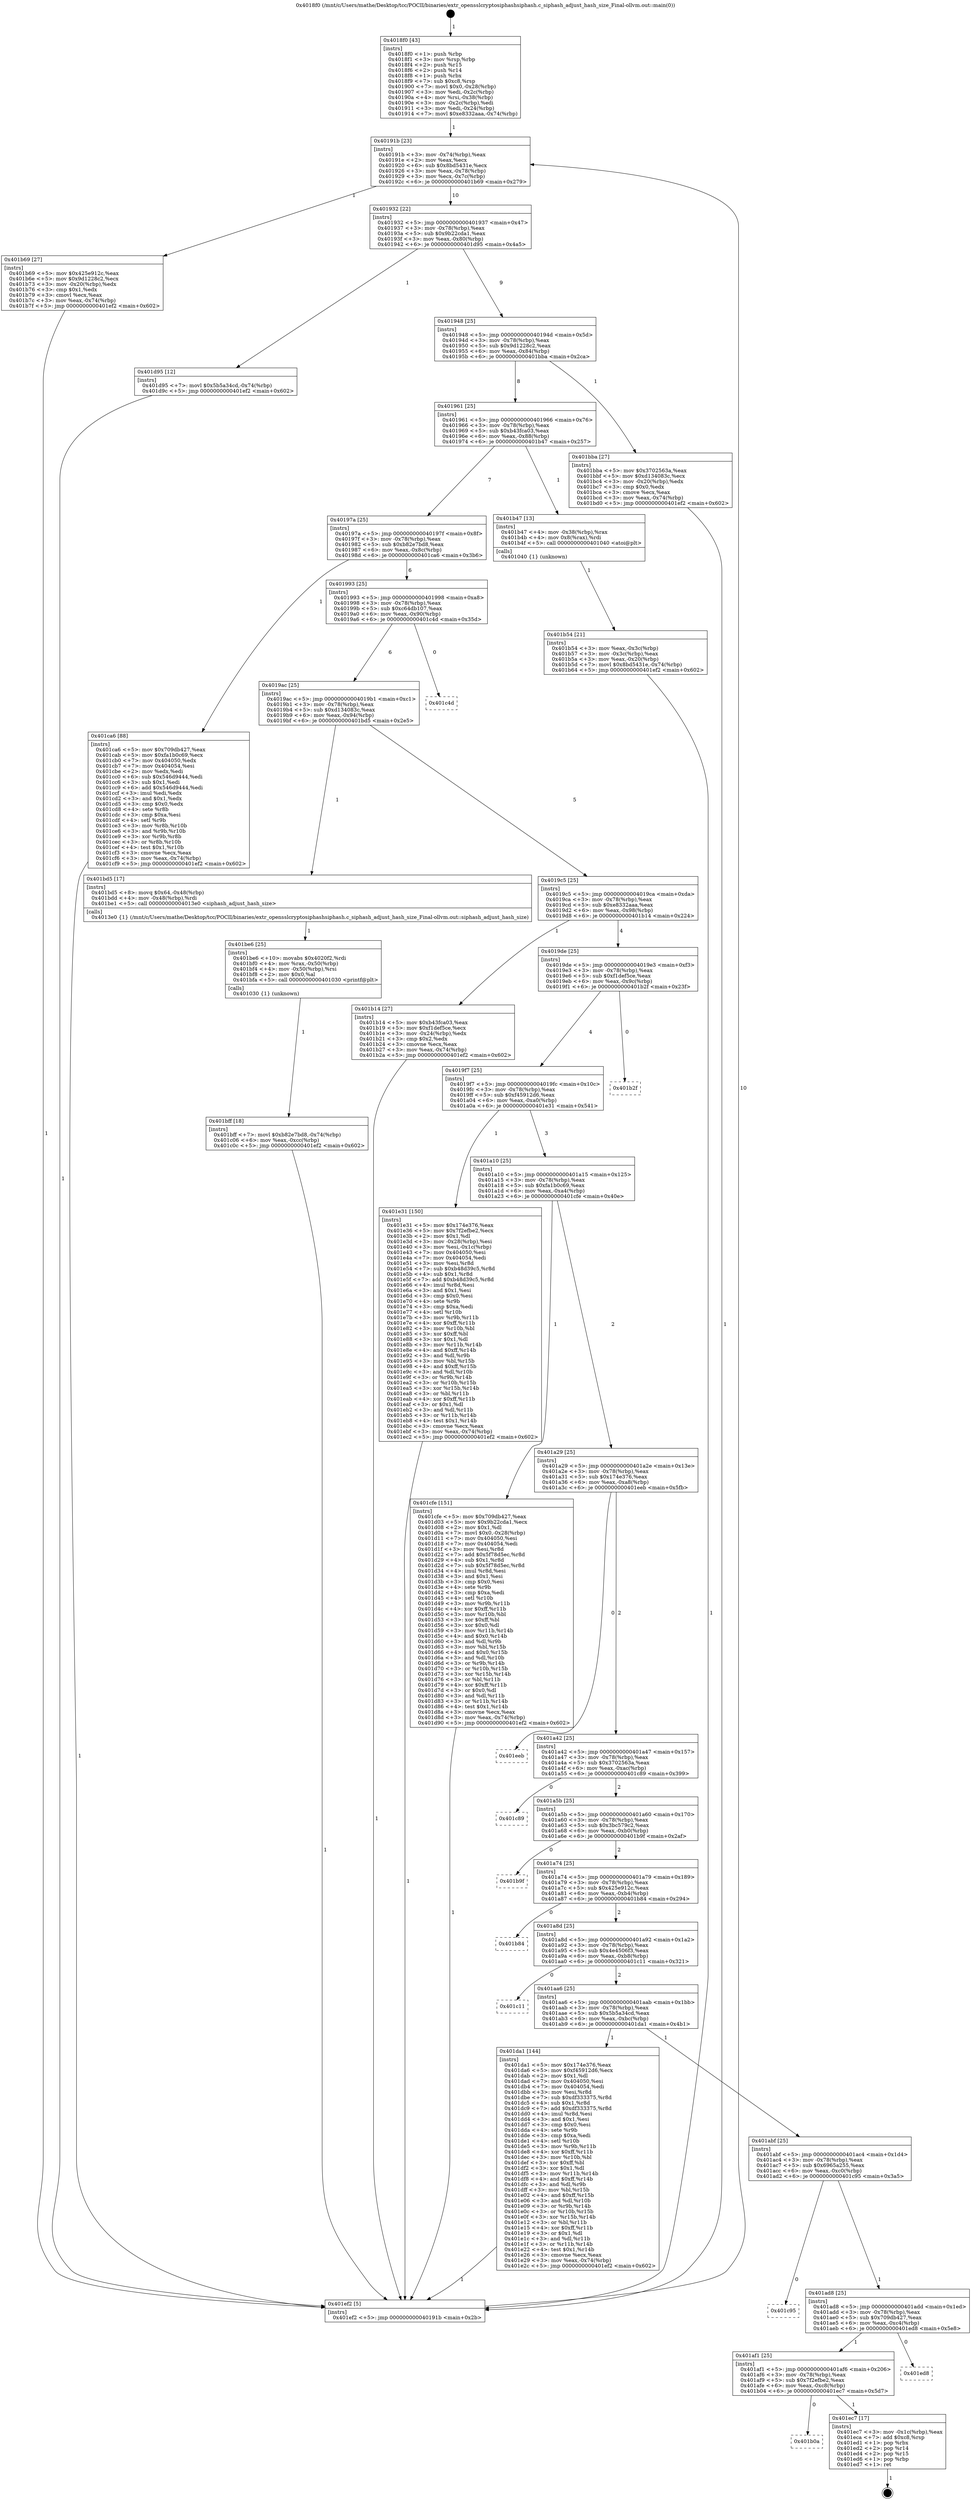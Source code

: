 digraph "0x4018f0" {
  label = "0x4018f0 (/mnt/c/Users/mathe/Desktop/tcc/POCII/binaries/extr_opensslcryptosiphashsiphash.c_siphash_adjust_hash_size_Final-ollvm.out::main(0))"
  labelloc = "t"
  node[shape=record]

  Entry [label="",width=0.3,height=0.3,shape=circle,fillcolor=black,style=filled]
  "0x40191b" [label="{
     0x40191b [23]\l
     | [instrs]\l
     &nbsp;&nbsp;0x40191b \<+3\>: mov -0x74(%rbp),%eax\l
     &nbsp;&nbsp;0x40191e \<+2\>: mov %eax,%ecx\l
     &nbsp;&nbsp;0x401920 \<+6\>: sub $0x8bd5431e,%ecx\l
     &nbsp;&nbsp;0x401926 \<+3\>: mov %eax,-0x78(%rbp)\l
     &nbsp;&nbsp;0x401929 \<+3\>: mov %ecx,-0x7c(%rbp)\l
     &nbsp;&nbsp;0x40192c \<+6\>: je 0000000000401b69 \<main+0x279\>\l
  }"]
  "0x401b69" [label="{
     0x401b69 [27]\l
     | [instrs]\l
     &nbsp;&nbsp;0x401b69 \<+5\>: mov $0x425e912c,%eax\l
     &nbsp;&nbsp;0x401b6e \<+5\>: mov $0x9d1228c2,%ecx\l
     &nbsp;&nbsp;0x401b73 \<+3\>: mov -0x20(%rbp),%edx\l
     &nbsp;&nbsp;0x401b76 \<+3\>: cmp $0x1,%edx\l
     &nbsp;&nbsp;0x401b79 \<+3\>: cmovl %ecx,%eax\l
     &nbsp;&nbsp;0x401b7c \<+3\>: mov %eax,-0x74(%rbp)\l
     &nbsp;&nbsp;0x401b7f \<+5\>: jmp 0000000000401ef2 \<main+0x602\>\l
  }"]
  "0x401932" [label="{
     0x401932 [22]\l
     | [instrs]\l
     &nbsp;&nbsp;0x401932 \<+5\>: jmp 0000000000401937 \<main+0x47\>\l
     &nbsp;&nbsp;0x401937 \<+3\>: mov -0x78(%rbp),%eax\l
     &nbsp;&nbsp;0x40193a \<+5\>: sub $0x9b22cda1,%eax\l
     &nbsp;&nbsp;0x40193f \<+3\>: mov %eax,-0x80(%rbp)\l
     &nbsp;&nbsp;0x401942 \<+6\>: je 0000000000401d95 \<main+0x4a5\>\l
  }"]
  Exit [label="",width=0.3,height=0.3,shape=circle,fillcolor=black,style=filled,peripheries=2]
  "0x401d95" [label="{
     0x401d95 [12]\l
     | [instrs]\l
     &nbsp;&nbsp;0x401d95 \<+7\>: movl $0x5b5a34cd,-0x74(%rbp)\l
     &nbsp;&nbsp;0x401d9c \<+5\>: jmp 0000000000401ef2 \<main+0x602\>\l
  }"]
  "0x401948" [label="{
     0x401948 [25]\l
     | [instrs]\l
     &nbsp;&nbsp;0x401948 \<+5\>: jmp 000000000040194d \<main+0x5d\>\l
     &nbsp;&nbsp;0x40194d \<+3\>: mov -0x78(%rbp),%eax\l
     &nbsp;&nbsp;0x401950 \<+5\>: sub $0x9d1228c2,%eax\l
     &nbsp;&nbsp;0x401955 \<+6\>: mov %eax,-0x84(%rbp)\l
     &nbsp;&nbsp;0x40195b \<+6\>: je 0000000000401bba \<main+0x2ca\>\l
  }"]
  "0x401b0a" [label="{
     0x401b0a\l
  }", style=dashed]
  "0x401bba" [label="{
     0x401bba [27]\l
     | [instrs]\l
     &nbsp;&nbsp;0x401bba \<+5\>: mov $0x3702563a,%eax\l
     &nbsp;&nbsp;0x401bbf \<+5\>: mov $0xd134083c,%ecx\l
     &nbsp;&nbsp;0x401bc4 \<+3\>: mov -0x20(%rbp),%edx\l
     &nbsp;&nbsp;0x401bc7 \<+3\>: cmp $0x0,%edx\l
     &nbsp;&nbsp;0x401bca \<+3\>: cmove %ecx,%eax\l
     &nbsp;&nbsp;0x401bcd \<+3\>: mov %eax,-0x74(%rbp)\l
     &nbsp;&nbsp;0x401bd0 \<+5\>: jmp 0000000000401ef2 \<main+0x602\>\l
  }"]
  "0x401961" [label="{
     0x401961 [25]\l
     | [instrs]\l
     &nbsp;&nbsp;0x401961 \<+5\>: jmp 0000000000401966 \<main+0x76\>\l
     &nbsp;&nbsp;0x401966 \<+3\>: mov -0x78(%rbp),%eax\l
     &nbsp;&nbsp;0x401969 \<+5\>: sub $0xb43fca03,%eax\l
     &nbsp;&nbsp;0x40196e \<+6\>: mov %eax,-0x88(%rbp)\l
     &nbsp;&nbsp;0x401974 \<+6\>: je 0000000000401b47 \<main+0x257\>\l
  }"]
  "0x401ec7" [label="{
     0x401ec7 [17]\l
     | [instrs]\l
     &nbsp;&nbsp;0x401ec7 \<+3\>: mov -0x1c(%rbp),%eax\l
     &nbsp;&nbsp;0x401eca \<+7\>: add $0xc8,%rsp\l
     &nbsp;&nbsp;0x401ed1 \<+1\>: pop %rbx\l
     &nbsp;&nbsp;0x401ed2 \<+2\>: pop %r14\l
     &nbsp;&nbsp;0x401ed4 \<+2\>: pop %r15\l
     &nbsp;&nbsp;0x401ed6 \<+1\>: pop %rbp\l
     &nbsp;&nbsp;0x401ed7 \<+1\>: ret\l
  }"]
  "0x401b47" [label="{
     0x401b47 [13]\l
     | [instrs]\l
     &nbsp;&nbsp;0x401b47 \<+4\>: mov -0x38(%rbp),%rax\l
     &nbsp;&nbsp;0x401b4b \<+4\>: mov 0x8(%rax),%rdi\l
     &nbsp;&nbsp;0x401b4f \<+5\>: call 0000000000401040 \<atoi@plt\>\l
     | [calls]\l
     &nbsp;&nbsp;0x401040 \{1\} (unknown)\l
  }"]
  "0x40197a" [label="{
     0x40197a [25]\l
     | [instrs]\l
     &nbsp;&nbsp;0x40197a \<+5\>: jmp 000000000040197f \<main+0x8f\>\l
     &nbsp;&nbsp;0x40197f \<+3\>: mov -0x78(%rbp),%eax\l
     &nbsp;&nbsp;0x401982 \<+5\>: sub $0xb82e7bd8,%eax\l
     &nbsp;&nbsp;0x401987 \<+6\>: mov %eax,-0x8c(%rbp)\l
     &nbsp;&nbsp;0x40198d \<+6\>: je 0000000000401ca6 \<main+0x3b6\>\l
  }"]
  "0x401af1" [label="{
     0x401af1 [25]\l
     | [instrs]\l
     &nbsp;&nbsp;0x401af1 \<+5\>: jmp 0000000000401af6 \<main+0x206\>\l
     &nbsp;&nbsp;0x401af6 \<+3\>: mov -0x78(%rbp),%eax\l
     &nbsp;&nbsp;0x401af9 \<+5\>: sub $0x7f2efbe2,%eax\l
     &nbsp;&nbsp;0x401afe \<+6\>: mov %eax,-0xc8(%rbp)\l
     &nbsp;&nbsp;0x401b04 \<+6\>: je 0000000000401ec7 \<main+0x5d7\>\l
  }"]
  "0x401ca6" [label="{
     0x401ca6 [88]\l
     | [instrs]\l
     &nbsp;&nbsp;0x401ca6 \<+5\>: mov $0x709db427,%eax\l
     &nbsp;&nbsp;0x401cab \<+5\>: mov $0xfa1b0c69,%ecx\l
     &nbsp;&nbsp;0x401cb0 \<+7\>: mov 0x404050,%edx\l
     &nbsp;&nbsp;0x401cb7 \<+7\>: mov 0x404054,%esi\l
     &nbsp;&nbsp;0x401cbe \<+2\>: mov %edx,%edi\l
     &nbsp;&nbsp;0x401cc0 \<+6\>: sub $0x546d9444,%edi\l
     &nbsp;&nbsp;0x401cc6 \<+3\>: sub $0x1,%edi\l
     &nbsp;&nbsp;0x401cc9 \<+6\>: add $0x546d9444,%edi\l
     &nbsp;&nbsp;0x401ccf \<+3\>: imul %edi,%edx\l
     &nbsp;&nbsp;0x401cd2 \<+3\>: and $0x1,%edx\l
     &nbsp;&nbsp;0x401cd5 \<+3\>: cmp $0x0,%edx\l
     &nbsp;&nbsp;0x401cd8 \<+4\>: sete %r8b\l
     &nbsp;&nbsp;0x401cdc \<+3\>: cmp $0xa,%esi\l
     &nbsp;&nbsp;0x401cdf \<+4\>: setl %r9b\l
     &nbsp;&nbsp;0x401ce3 \<+3\>: mov %r8b,%r10b\l
     &nbsp;&nbsp;0x401ce6 \<+3\>: and %r9b,%r10b\l
     &nbsp;&nbsp;0x401ce9 \<+3\>: xor %r9b,%r8b\l
     &nbsp;&nbsp;0x401cec \<+3\>: or %r8b,%r10b\l
     &nbsp;&nbsp;0x401cef \<+4\>: test $0x1,%r10b\l
     &nbsp;&nbsp;0x401cf3 \<+3\>: cmovne %ecx,%eax\l
     &nbsp;&nbsp;0x401cf6 \<+3\>: mov %eax,-0x74(%rbp)\l
     &nbsp;&nbsp;0x401cf9 \<+5\>: jmp 0000000000401ef2 \<main+0x602\>\l
  }"]
  "0x401993" [label="{
     0x401993 [25]\l
     | [instrs]\l
     &nbsp;&nbsp;0x401993 \<+5\>: jmp 0000000000401998 \<main+0xa8\>\l
     &nbsp;&nbsp;0x401998 \<+3\>: mov -0x78(%rbp),%eax\l
     &nbsp;&nbsp;0x40199b \<+5\>: sub $0xc64db107,%eax\l
     &nbsp;&nbsp;0x4019a0 \<+6\>: mov %eax,-0x90(%rbp)\l
     &nbsp;&nbsp;0x4019a6 \<+6\>: je 0000000000401c4d \<main+0x35d\>\l
  }"]
  "0x401ed8" [label="{
     0x401ed8\l
  }", style=dashed]
  "0x401c4d" [label="{
     0x401c4d\l
  }", style=dashed]
  "0x4019ac" [label="{
     0x4019ac [25]\l
     | [instrs]\l
     &nbsp;&nbsp;0x4019ac \<+5\>: jmp 00000000004019b1 \<main+0xc1\>\l
     &nbsp;&nbsp;0x4019b1 \<+3\>: mov -0x78(%rbp),%eax\l
     &nbsp;&nbsp;0x4019b4 \<+5\>: sub $0xd134083c,%eax\l
     &nbsp;&nbsp;0x4019b9 \<+6\>: mov %eax,-0x94(%rbp)\l
     &nbsp;&nbsp;0x4019bf \<+6\>: je 0000000000401bd5 \<main+0x2e5\>\l
  }"]
  "0x401ad8" [label="{
     0x401ad8 [25]\l
     | [instrs]\l
     &nbsp;&nbsp;0x401ad8 \<+5\>: jmp 0000000000401add \<main+0x1ed\>\l
     &nbsp;&nbsp;0x401add \<+3\>: mov -0x78(%rbp),%eax\l
     &nbsp;&nbsp;0x401ae0 \<+5\>: sub $0x709db427,%eax\l
     &nbsp;&nbsp;0x401ae5 \<+6\>: mov %eax,-0xc4(%rbp)\l
     &nbsp;&nbsp;0x401aeb \<+6\>: je 0000000000401ed8 \<main+0x5e8\>\l
  }"]
  "0x401bd5" [label="{
     0x401bd5 [17]\l
     | [instrs]\l
     &nbsp;&nbsp;0x401bd5 \<+8\>: movq $0x64,-0x48(%rbp)\l
     &nbsp;&nbsp;0x401bdd \<+4\>: mov -0x48(%rbp),%rdi\l
     &nbsp;&nbsp;0x401be1 \<+5\>: call 00000000004013e0 \<siphash_adjust_hash_size\>\l
     | [calls]\l
     &nbsp;&nbsp;0x4013e0 \{1\} (/mnt/c/Users/mathe/Desktop/tcc/POCII/binaries/extr_opensslcryptosiphashsiphash.c_siphash_adjust_hash_size_Final-ollvm.out::siphash_adjust_hash_size)\l
  }"]
  "0x4019c5" [label="{
     0x4019c5 [25]\l
     | [instrs]\l
     &nbsp;&nbsp;0x4019c5 \<+5\>: jmp 00000000004019ca \<main+0xda\>\l
     &nbsp;&nbsp;0x4019ca \<+3\>: mov -0x78(%rbp),%eax\l
     &nbsp;&nbsp;0x4019cd \<+5\>: sub $0xe8332aaa,%eax\l
     &nbsp;&nbsp;0x4019d2 \<+6\>: mov %eax,-0x98(%rbp)\l
     &nbsp;&nbsp;0x4019d8 \<+6\>: je 0000000000401b14 \<main+0x224\>\l
  }"]
  "0x401c95" [label="{
     0x401c95\l
  }", style=dashed]
  "0x401b14" [label="{
     0x401b14 [27]\l
     | [instrs]\l
     &nbsp;&nbsp;0x401b14 \<+5\>: mov $0xb43fca03,%eax\l
     &nbsp;&nbsp;0x401b19 \<+5\>: mov $0xf1def5ce,%ecx\l
     &nbsp;&nbsp;0x401b1e \<+3\>: mov -0x24(%rbp),%edx\l
     &nbsp;&nbsp;0x401b21 \<+3\>: cmp $0x2,%edx\l
     &nbsp;&nbsp;0x401b24 \<+3\>: cmovne %ecx,%eax\l
     &nbsp;&nbsp;0x401b27 \<+3\>: mov %eax,-0x74(%rbp)\l
     &nbsp;&nbsp;0x401b2a \<+5\>: jmp 0000000000401ef2 \<main+0x602\>\l
  }"]
  "0x4019de" [label="{
     0x4019de [25]\l
     | [instrs]\l
     &nbsp;&nbsp;0x4019de \<+5\>: jmp 00000000004019e3 \<main+0xf3\>\l
     &nbsp;&nbsp;0x4019e3 \<+3\>: mov -0x78(%rbp),%eax\l
     &nbsp;&nbsp;0x4019e6 \<+5\>: sub $0xf1def5ce,%eax\l
     &nbsp;&nbsp;0x4019eb \<+6\>: mov %eax,-0x9c(%rbp)\l
     &nbsp;&nbsp;0x4019f1 \<+6\>: je 0000000000401b2f \<main+0x23f\>\l
  }"]
  "0x401ef2" [label="{
     0x401ef2 [5]\l
     | [instrs]\l
     &nbsp;&nbsp;0x401ef2 \<+5\>: jmp 000000000040191b \<main+0x2b\>\l
  }"]
  "0x4018f0" [label="{
     0x4018f0 [43]\l
     | [instrs]\l
     &nbsp;&nbsp;0x4018f0 \<+1\>: push %rbp\l
     &nbsp;&nbsp;0x4018f1 \<+3\>: mov %rsp,%rbp\l
     &nbsp;&nbsp;0x4018f4 \<+2\>: push %r15\l
     &nbsp;&nbsp;0x4018f6 \<+2\>: push %r14\l
     &nbsp;&nbsp;0x4018f8 \<+1\>: push %rbx\l
     &nbsp;&nbsp;0x4018f9 \<+7\>: sub $0xc8,%rsp\l
     &nbsp;&nbsp;0x401900 \<+7\>: movl $0x0,-0x28(%rbp)\l
     &nbsp;&nbsp;0x401907 \<+3\>: mov %edi,-0x2c(%rbp)\l
     &nbsp;&nbsp;0x40190a \<+4\>: mov %rsi,-0x38(%rbp)\l
     &nbsp;&nbsp;0x40190e \<+3\>: mov -0x2c(%rbp),%edi\l
     &nbsp;&nbsp;0x401911 \<+3\>: mov %edi,-0x24(%rbp)\l
     &nbsp;&nbsp;0x401914 \<+7\>: movl $0xe8332aaa,-0x74(%rbp)\l
  }"]
  "0x401b54" [label="{
     0x401b54 [21]\l
     | [instrs]\l
     &nbsp;&nbsp;0x401b54 \<+3\>: mov %eax,-0x3c(%rbp)\l
     &nbsp;&nbsp;0x401b57 \<+3\>: mov -0x3c(%rbp),%eax\l
     &nbsp;&nbsp;0x401b5a \<+3\>: mov %eax,-0x20(%rbp)\l
     &nbsp;&nbsp;0x401b5d \<+7\>: movl $0x8bd5431e,-0x74(%rbp)\l
     &nbsp;&nbsp;0x401b64 \<+5\>: jmp 0000000000401ef2 \<main+0x602\>\l
  }"]
  "0x401be6" [label="{
     0x401be6 [25]\l
     | [instrs]\l
     &nbsp;&nbsp;0x401be6 \<+10\>: movabs $0x4020f2,%rdi\l
     &nbsp;&nbsp;0x401bf0 \<+4\>: mov %rax,-0x50(%rbp)\l
     &nbsp;&nbsp;0x401bf4 \<+4\>: mov -0x50(%rbp),%rsi\l
     &nbsp;&nbsp;0x401bf8 \<+2\>: mov $0x0,%al\l
     &nbsp;&nbsp;0x401bfa \<+5\>: call 0000000000401030 \<printf@plt\>\l
     | [calls]\l
     &nbsp;&nbsp;0x401030 \{1\} (unknown)\l
  }"]
  "0x401bff" [label="{
     0x401bff [18]\l
     | [instrs]\l
     &nbsp;&nbsp;0x401bff \<+7\>: movl $0xb82e7bd8,-0x74(%rbp)\l
     &nbsp;&nbsp;0x401c06 \<+6\>: mov %eax,-0xcc(%rbp)\l
     &nbsp;&nbsp;0x401c0c \<+5\>: jmp 0000000000401ef2 \<main+0x602\>\l
  }"]
  "0x401abf" [label="{
     0x401abf [25]\l
     | [instrs]\l
     &nbsp;&nbsp;0x401abf \<+5\>: jmp 0000000000401ac4 \<main+0x1d4\>\l
     &nbsp;&nbsp;0x401ac4 \<+3\>: mov -0x78(%rbp),%eax\l
     &nbsp;&nbsp;0x401ac7 \<+5\>: sub $0x6965a255,%eax\l
     &nbsp;&nbsp;0x401acc \<+6\>: mov %eax,-0xc0(%rbp)\l
     &nbsp;&nbsp;0x401ad2 \<+6\>: je 0000000000401c95 \<main+0x3a5\>\l
  }"]
  "0x401b2f" [label="{
     0x401b2f\l
  }", style=dashed]
  "0x4019f7" [label="{
     0x4019f7 [25]\l
     | [instrs]\l
     &nbsp;&nbsp;0x4019f7 \<+5\>: jmp 00000000004019fc \<main+0x10c\>\l
     &nbsp;&nbsp;0x4019fc \<+3\>: mov -0x78(%rbp),%eax\l
     &nbsp;&nbsp;0x4019ff \<+5\>: sub $0xf45912d6,%eax\l
     &nbsp;&nbsp;0x401a04 \<+6\>: mov %eax,-0xa0(%rbp)\l
     &nbsp;&nbsp;0x401a0a \<+6\>: je 0000000000401e31 \<main+0x541\>\l
  }"]
  "0x401da1" [label="{
     0x401da1 [144]\l
     | [instrs]\l
     &nbsp;&nbsp;0x401da1 \<+5\>: mov $0x174e376,%eax\l
     &nbsp;&nbsp;0x401da6 \<+5\>: mov $0xf45912d6,%ecx\l
     &nbsp;&nbsp;0x401dab \<+2\>: mov $0x1,%dl\l
     &nbsp;&nbsp;0x401dad \<+7\>: mov 0x404050,%esi\l
     &nbsp;&nbsp;0x401db4 \<+7\>: mov 0x404054,%edi\l
     &nbsp;&nbsp;0x401dbb \<+3\>: mov %esi,%r8d\l
     &nbsp;&nbsp;0x401dbe \<+7\>: sub $0xdf333375,%r8d\l
     &nbsp;&nbsp;0x401dc5 \<+4\>: sub $0x1,%r8d\l
     &nbsp;&nbsp;0x401dc9 \<+7\>: add $0xdf333375,%r8d\l
     &nbsp;&nbsp;0x401dd0 \<+4\>: imul %r8d,%esi\l
     &nbsp;&nbsp;0x401dd4 \<+3\>: and $0x1,%esi\l
     &nbsp;&nbsp;0x401dd7 \<+3\>: cmp $0x0,%esi\l
     &nbsp;&nbsp;0x401dda \<+4\>: sete %r9b\l
     &nbsp;&nbsp;0x401dde \<+3\>: cmp $0xa,%edi\l
     &nbsp;&nbsp;0x401de1 \<+4\>: setl %r10b\l
     &nbsp;&nbsp;0x401de5 \<+3\>: mov %r9b,%r11b\l
     &nbsp;&nbsp;0x401de8 \<+4\>: xor $0xff,%r11b\l
     &nbsp;&nbsp;0x401dec \<+3\>: mov %r10b,%bl\l
     &nbsp;&nbsp;0x401def \<+3\>: xor $0xff,%bl\l
     &nbsp;&nbsp;0x401df2 \<+3\>: xor $0x1,%dl\l
     &nbsp;&nbsp;0x401df5 \<+3\>: mov %r11b,%r14b\l
     &nbsp;&nbsp;0x401df8 \<+4\>: and $0xff,%r14b\l
     &nbsp;&nbsp;0x401dfc \<+3\>: and %dl,%r9b\l
     &nbsp;&nbsp;0x401dff \<+3\>: mov %bl,%r15b\l
     &nbsp;&nbsp;0x401e02 \<+4\>: and $0xff,%r15b\l
     &nbsp;&nbsp;0x401e06 \<+3\>: and %dl,%r10b\l
     &nbsp;&nbsp;0x401e09 \<+3\>: or %r9b,%r14b\l
     &nbsp;&nbsp;0x401e0c \<+3\>: or %r10b,%r15b\l
     &nbsp;&nbsp;0x401e0f \<+3\>: xor %r15b,%r14b\l
     &nbsp;&nbsp;0x401e12 \<+3\>: or %bl,%r11b\l
     &nbsp;&nbsp;0x401e15 \<+4\>: xor $0xff,%r11b\l
     &nbsp;&nbsp;0x401e19 \<+3\>: or $0x1,%dl\l
     &nbsp;&nbsp;0x401e1c \<+3\>: and %dl,%r11b\l
     &nbsp;&nbsp;0x401e1f \<+3\>: or %r11b,%r14b\l
     &nbsp;&nbsp;0x401e22 \<+4\>: test $0x1,%r14b\l
     &nbsp;&nbsp;0x401e26 \<+3\>: cmovne %ecx,%eax\l
     &nbsp;&nbsp;0x401e29 \<+3\>: mov %eax,-0x74(%rbp)\l
     &nbsp;&nbsp;0x401e2c \<+5\>: jmp 0000000000401ef2 \<main+0x602\>\l
  }"]
  "0x401e31" [label="{
     0x401e31 [150]\l
     | [instrs]\l
     &nbsp;&nbsp;0x401e31 \<+5\>: mov $0x174e376,%eax\l
     &nbsp;&nbsp;0x401e36 \<+5\>: mov $0x7f2efbe2,%ecx\l
     &nbsp;&nbsp;0x401e3b \<+2\>: mov $0x1,%dl\l
     &nbsp;&nbsp;0x401e3d \<+3\>: mov -0x28(%rbp),%esi\l
     &nbsp;&nbsp;0x401e40 \<+3\>: mov %esi,-0x1c(%rbp)\l
     &nbsp;&nbsp;0x401e43 \<+7\>: mov 0x404050,%esi\l
     &nbsp;&nbsp;0x401e4a \<+7\>: mov 0x404054,%edi\l
     &nbsp;&nbsp;0x401e51 \<+3\>: mov %esi,%r8d\l
     &nbsp;&nbsp;0x401e54 \<+7\>: sub $0xb48d39c5,%r8d\l
     &nbsp;&nbsp;0x401e5b \<+4\>: sub $0x1,%r8d\l
     &nbsp;&nbsp;0x401e5f \<+7\>: add $0xb48d39c5,%r8d\l
     &nbsp;&nbsp;0x401e66 \<+4\>: imul %r8d,%esi\l
     &nbsp;&nbsp;0x401e6a \<+3\>: and $0x1,%esi\l
     &nbsp;&nbsp;0x401e6d \<+3\>: cmp $0x0,%esi\l
     &nbsp;&nbsp;0x401e70 \<+4\>: sete %r9b\l
     &nbsp;&nbsp;0x401e74 \<+3\>: cmp $0xa,%edi\l
     &nbsp;&nbsp;0x401e77 \<+4\>: setl %r10b\l
     &nbsp;&nbsp;0x401e7b \<+3\>: mov %r9b,%r11b\l
     &nbsp;&nbsp;0x401e7e \<+4\>: xor $0xff,%r11b\l
     &nbsp;&nbsp;0x401e82 \<+3\>: mov %r10b,%bl\l
     &nbsp;&nbsp;0x401e85 \<+3\>: xor $0xff,%bl\l
     &nbsp;&nbsp;0x401e88 \<+3\>: xor $0x1,%dl\l
     &nbsp;&nbsp;0x401e8b \<+3\>: mov %r11b,%r14b\l
     &nbsp;&nbsp;0x401e8e \<+4\>: and $0xff,%r14b\l
     &nbsp;&nbsp;0x401e92 \<+3\>: and %dl,%r9b\l
     &nbsp;&nbsp;0x401e95 \<+3\>: mov %bl,%r15b\l
     &nbsp;&nbsp;0x401e98 \<+4\>: and $0xff,%r15b\l
     &nbsp;&nbsp;0x401e9c \<+3\>: and %dl,%r10b\l
     &nbsp;&nbsp;0x401e9f \<+3\>: or %r9b,%r14b\l
     &nbsp;&nbsp;0x401ea2 \<+3\>: or %r10b,%r15b\l
     &nbsp;&nbsp;0x401ea5 \<+3\>: xor %r15b,%r14b\l
     &nbsp;&nbsp;0x401ea8 \<+3\>: or %bl,%r11b\l
     &nbsp;&nbsp;0x401eab \<+4\>: xor $0xff,%r11b\l
     &nbsp;&nbsp;0x401eaf \<+3\>: or $0x1,%dl\l
     &nbsp;&nbsp;0x401eb2 \<+3\>: and %dl,%r11b\l
     &nbsp;&nbsp;0x401eb5 \<+3\>: or %r11b,%r14b\l
     &nbsp;&nbsp;0x401eb8 \<+4\>: test $0x1,%r14b\l
     &nbsp;&nbsp;0x401ebc \<+3\>: cmovne %ecx,%eax\l
     &nbsp;&nbsp;0x401ebf \<+3\>: mov %eax,-0x74(%rbp)\l
     &nbsp;&nbsp;0x401ec2 \<+5\>: jmp 0000000000401ef2 \<main+0x602\>\l
  }"]
  "0x401a10" [label="{
     0x401a10 [25]\l
     | [instrs]\l
     &nbsp;&nbsp;0x401a10 \<+5\>: jmp 0000000000401a15 \<main+0x125\>\l
     &nbsp;&nbsp;0x401a15 \<+3\>: mov -0x78(%rbp),%eax\l
     &nbsp;&nbsp;0x401a18 \<+5\>: sub $0xfa1b0c69,%eax\l
     &nbsp;&nbsp;0x401a1d \<+6\>: mov %eax,-0xa4(%rbp)\l
     &nbsp;&nbsp;0x401a23 \<+6\>: je 0000000000401cfe \<main+0x40e\>\l
  }"]
  "0x401aa6" [label="{
     0x401aa6 [25]\l
     | [instrs]\l
     &nbsp;&nbsp;0x401aa6 \<+5\>: jmp 0000000000401aab \<main+0x1bb\>\l
     &nbsp;&nbsp;0x401aab \<+3\>: mov -0x78(%rbp),%eax\l
     &nbsp;&nbsp;0x401aae \<+5\>: sub $0x5b5a34cd,%eax\l
     &nbsp;&nbsp;0x401ab3 \<+6\>: mov %eax,-0xbc(%rbp)\l
     &nbsp;&nbsp;0x401ab9 \<+6\>: je 0000000000401da1 \<main+0x4b1\>\l
  }"]
  "0x401cfe" [label="{
     0x401cfe [151]\l
     | [instrs]\l
     &nbsp;&nbsp;0x401cfe \<+5\>: mov $0x709db427,%eax\l
     &nbsp;&nbsp;0x401d03 \<+5\>: mov $0x9b22cda1,%ecx\l
     &nbsp;&nbsp;0x401d08 \<+2\>: mov $0x1,%dl\l
     &nbsp;&nbsp;0x401d0a \<+7\>: movl $0x0,-0x28(%rbp)\l
     &nbsp;&nbsp;0x401d11 \<+7\>: mov 0x404050,%esi\l
     &nbsp;&nbsp;0x401d18 \<+7\>: mov 0x404054,%edi\l
     &nbsp;&nbsp;0x401d1f \<+3\>: mov %esi,%r8d\l
     &nbsp;&nbsp;0x401d22 \<+7\>: add $0x5f78d5ec,%r8d\l
     &nbsp;&nbsp;0x401d29 \<+4\>: sub $0x1,%r8d\l
     &nbsp;&nbsp;0x401d2d \<+7\>: sub $0x5f78d5ec,%r8d\l
     &nbsp;&nbsp;0x401d34 \<+4\>: imul %r8d,%esi\l
     &nbsp;&nbsp;0x401d38 \<+3\>: and $0x1,%esi\l
     &nbsp;&nbsp;0x401d3b \<+3\>: cmp $0x0,%esi\l
     &nbsp;&nbsp;0x401d3e \<+4\>: sete %r9b\l
     &nbsp;&nbsp;0x401d42 \<+3\>: cmp $0xa,%edi\l
     &nbsp;&nbsp;0x401d45 \<+4\>: setl %r10b\l
     &nbsp;&nbsp;0x401d49 \<+3\>: mov %r9b,%r11b\l
     &nbsp;&nbsp;0x401d4c \<+4\>: xor $0xff,%r11b\l
     &nbsp;&nbsp;0x401d50 \<+3\>: mov %r10b,%bl\l
     &nbsp;&nbsp;0x401d53 \<+3\>: xor $0xff,%bl\l
     &nbsp;&nbsp;0x401d56 \<+3\>: xor $0x0,%dl\l
     &nbsp;&nbsp;0x401d59 \<+3\>: mov %r11b,%r14b\l
     &nbsp;&nbsp;0x401d5c \<+4\>: and $0x0,%r14b\l
     &nbsp;&nbsp;0x401d60 \<+3\>: and %dl,%r9b\l
     &nbsp;&nbsp;0x401d63 \<+3\>: mov %bl,%r15b\l
     &nbsp;&nbsp;0x401d66 \<+4\>: and $0x0,%r15b\l
     &nbsp;&nbsp;0x401d6a \<+3\>: and %dl,%r10b\l
     &nbsp;&nbsp;0x401d6d \<+3\>: or %r9b,%r14b\l
     &nbsp;&nbsp;0x401d70 \<+3\>: or %r10b,%r15b\l
     &nbsp;&nbsp;0x401d73 \<+3\>: xor %r15b,%r14b\l
     &nbsp;&nbsp;0x401d76 \<+3\>: or %bl,%r11b\l
     &nbsp;&nbsp;0x401d79 \<+4\>: xor $0xff,%r11b\l
     &nbsp;&nbsp;0x401d7d \<+3\>: or $0x0,%dl\l
     &nbsp;&nbsp;0x401d80 \<+3\>: and %dl,%r11b\l
     &nbsp;&nbsp;0x401d83 \<+3\>: or %r11b,%r14b\l
     &nbsp;&nbsp;0x401d86 \<+4\>: test $0x1,%r14b\l
     &nbsp;&nbsp;0x401d8a \<+3\>: cmovne %ecx,%eax\l
     &nbsp;&nbsp;0x401d8d \<+3\>: mov %eax,-0x74(%rbp)\l
     &nbsp;&nbsp;0x401d90 \<+5\>: jmp 0000000000401ef2 \<main+0x602\>\l
  }"]
  "0x401a29" [label="{
     0x401a29 [25]\l
     | [instrs]\l
     &nbsp;&nbsp;0x401a29 \<+5\>: jmp 0000000000401a2e \<main+0x13e\>\l
     &nbsp;&nbsp;0x401a2e \<+3\>: mov -0x78(%rbp),%eax\l
     &nbsp;&nbsp;0x401a31 \<+5\>: sub $0x174e376,%eax\l
     &nbsp;&nbsp;0x401a36 \<+6\>: mov %eax,-0xa8(%rbp)\l
     &nbsp;&nbsp;0x401a3c \<+6\>: je 0000000000401eeb \<main+0x5fb\>\l
  }"]
  "0x401c11" [label="{
     0x401c11\l
  }", style=dashed]
  "0x401eeb" [label="{
     0x401eeb\l
  }", style=dashed]
  "0x401a42" [label="{
     0x401a42 [25]\l
     | [instrs]\l
     &nbsp;&nbsp;0x401a42 \<+5\>: jmp 0000000000401a47 \<main+0x157\>\l
     &nbsp;&nbsp;0x401a47 \<+3\>: mov -0x78(%rbp),%eax\l
     &nbsp;&nbsp;0x401a4a \<+5\>: sub $0x3702563a,%eax\l
     &nbsp;&nbsp;0x401a4f \<+6\>: mov %eax,-0xac(%rbp)\l
     &nbsp;&nbsp;0x401a55 \<+6\>: je 0000000000401c89 \<main+0x399\>\l
  }"]
  "0x401a8d" [label="{
     0x401a8d [25]\l
     | [instrs]\l
     &nbsp;&nbsp;0x401a8d \<+5\>: jmp 0000000000401a92 \<main+0x1a2\>\l
     &nbsp;&nbsp;0x401a92 \<+3\>: mov -0x78(%rbp),%eax\l
     &nbsp;&nbsp;0x401a95 \<+5\>: sub $0x4e4506f3,%eax\l
     &nbsp;&nbsp;0x401a9a \<+6\>: mov %eax,-0xb8(%rbp)\l
     &nbsp;&nbsp;0x401aa0 \<+6\>: je 0000000000401c11 \<main+0x321\>\l
  }"]
  "0x401c89" [label="{
     0x401c89\l
  }", style=dashed]
  "0x401a5b" [label="{
     0x401a5b [25]\l
     | [instrs]\l
     &nbsp;&nbsp;0x401a5b \<+5\>: jmp 0000000000401a60 \<main+0x170\>\l
     &nbsp;&nbsp;0x401a60 \<+3\>: mov -0x78(%rbp),%eax\l
     &nbsp;&nbsp;0x401a63 \<+5\>: sub $0x3bc579c2,%eax\l
     &nbsp;&nbsp;0x401a68 \<+6\>: mov %eax,-0xb0(%rbp)\l
     &nbsp;&nbsp;0x401a6e \<+6\>: je 0000000000401b9f \<main+0x2af\>\l
  }"]
  "0x401b84" [label="{
     0x401b84\l
  }", style=dashed]
  "0x401b9f" [label="{
     0x401b9f\l
  }", style=dashed]
  "0x401a74" [label="{
     0x401a74 [25]\l
     | [instrs]\l
     &nbsp;&nbsp;0x401a74 \<+5\>: jmp 0000000000401a79 \<main+0x189\>\l
     &nbsp;&nbsp;0x401a79 \<+3\>: mov -0x78(%rbp),%eax\l
     &nbsp;&nbsp;0x401a7c \<+5\>: sub $0x425e912c,%eax\l
     &nbsp;&nbsp;0x401a81 \<+6\>: mov %eax,-0xb4(%rbp)\l
     &nbsp;&nbsp;0x401a87 \<+6\>: je 0000000000401b84 \<main+0x294\>\l
  }"]
  Entry -> "0x4018f0" [label=" 1"]
  "0x40191b" -> "0x401b69" [label=" 1"]
  "0x40191b" -> "0x401932" [label=" 10"]
  "0x401ec7" -> Exit [label=" 1"]
  "0x401932" -> "0x401d95" [label=" 1"]
  "0x401932" -> "0x401948" [label=" 9"]
  "0x401af1" -> "0x401b0a" [label=" 0"]
  "0x401948" -> "0x401bba" [label=" 1"]
  "0x401948" -> "0x401961" [label=" 8"]
  "0x401af1" -> "0x401ec7" [label=" 1"]
  "0x401961" -> "0x401b47" [label=" 1"]
  "0x401961" -> "0x40197a" [label=" 7"]
  "0x401ad8" -> "0x401af1" [label=" 1"]
  "0x40197a" -> "0x401ca6" [label=" 1"]
  "0x40197a" -> "0x401993" [label=" 6"]
  "0x401ad8" -> "0x401ed8" [label=" 0"]
  "0x401993" -> "0x401c4d" [label=" 0"]
  "0x401993" -> "0x4019ac" [label=" 6"]
  "0x401abf" -> "0x401ad8" [label=" 1"]
  "0x4019ac" -> "0x401bd5" [label=" 1"]
  "0x4019ac" -> "0x4019c5" [label=" 5"]
  "0x401abf" -> "0x401c95" [label=" 0"]
  "0x4019c5" -> "0x401b14" [label=" 1"]
  "0x4019c5" -> "0x4019de" [label=" 4"]
  "0x401b14" -> "0x401ef2" [label=" 1"]
  "0x4018f0" -> "0x40191b" [label=" 1"]
  "0x401ef2" -> "0x40191b" [label=" 10"]
  "0x401b47" -> "0x401b54" [label=" 1"]
  "0x401b54" -> "0x401ef2" [label=" 1"]
  "0x401b69" -> "0x401ef2" [label=" 1"]
  "0x401bba" -> "0x401ef2" [label=" 1"]
  "0x401bd5" -> "0x401be6" [label=" 1"]
  "0x401be6" -> "0x401bff" [label=" 1"]
  "0x401bff" -> "0x401ef2" [label=" 1"]
  "0x401ca6" -> "0x401ef2" [label=" 1"]
  "0x401e31" -> "0x401ef2" [label=" 1"]
  "0x4019de" -> "0x401b2f" [label=" 0"]
  "0x4019de" -> "0x4019f7" [label=" 4"]
  "0x401da1" -> "0x401ef2" [label=" 1"]
  "0x4019f7" -> "0x401e31" [label=" 1"]
  "0x4019f7" -> "0x401a10" [label=" 3"]
  "0x401aa6" -> "0x401abf" [label=" 1"]
  "0x401a10" -> "0x401cfe" [label=" 1"]
  "0x401a10" -> "0x401a29" [label=" 2"]
  "0x401cfe" -> "0x401ef2" [label=" 1"]
  "0x401d95" -> "0x401ef2" [label=" 1"]
  "0x401aa6" -> "0x401da1" [label=" 1"]
  "0x401a29" -> "0x401eeb" [label=" 0"]
  "0x401a29" -> "0x401a42" [label=" 2"]
  "0x401a8d" -> "0x401aa6" [label=" 2"]
  "0x401a42" -> "0x401c89" [label=" 0"]
  "0x401a42" -> "0x401a5b" [label=" 2"]
  "0x401a8d" -> "0x401c11" [label=" 0"]
  "0x401a5b" -> "0x401b9f" [label=" 0"]
  "0x401a5b" -> "0x401a74" [label=" 2"]
  "0x401a74" -> "0x401a8d" [label=" 2"]
  "0x401a74" -> "0x401b84" [label=" 0"]
}
